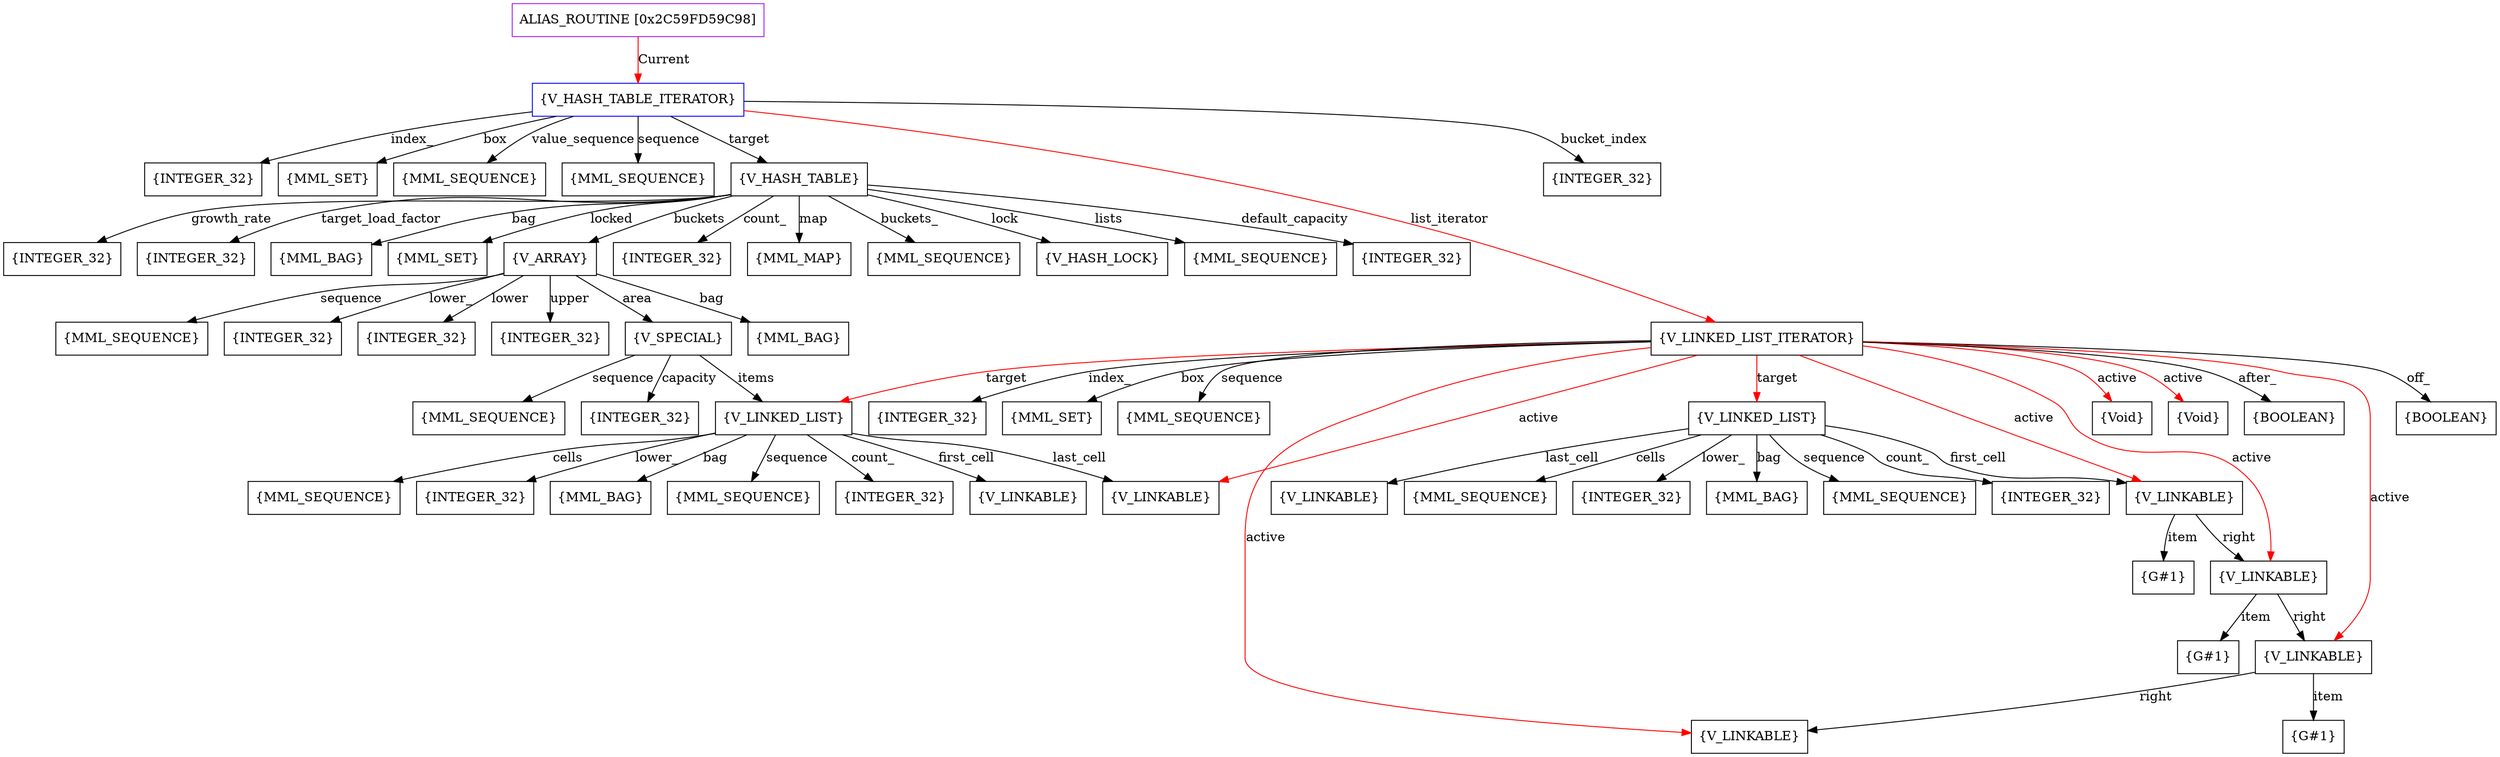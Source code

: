 digraph g {
	node [shape=box]
	b1[color=purple label=<ALIAS_ROUTINE [0x2C59FD59C98]>]
	b2[color=blue label=<{V_HASH_TABLE_ITERATOR}>]
	b3[label=<{INTEGER_32}>]
	b4[label=<{MML_SET}>]
	b5[label=<{MML_SEQUENCE}>]
	b6[label=<{MML_SEQUENCE}>]
	b7[label=<{V_HASH_TABLE}>]
	b8[label=<{INTEGER_32}>]
	b9[label=<{INTEGER_32}>]
	b10[label=<{INTEGER_32}>]
	b11[label=<{MML_BAG}>]
	b12[label=<{MML_SET}>]
	b13[label=<{V_ARRAY}>]
	b14[label=<{MML_BAG}>]
	b15[label=<{MML_SEQUENCE}>]
	b16[label=<{INTEGER_32}>]
	b17[label=<{INTEGER_32}>]
	b18[label=<{INTEGER_32}>]
	b19[label=<{V_SPECIAL}>]
	b20[label=<{V_LINKED_LIST}>]
	b21[label=<{INTEGER_32}>]
	b22[label=<{MML_BAG}>]
	b23[label=<{MML_SEQUENCE}>]
	b24[label=<{INTEGER_32}>]
	b25[label=<{V_LINKABLE}>]
	b26[label=<{V_LINKABLE}>]
	b27[label=<{MML_SEQUENCE}>]
	b28[label=<{INTEGER_32}>]
	b29[label=<{MML_SEQUENCE}>]
	b30[label=<{INTEGER_32}>]
	b31[label=<{MML_MAP}>]
	b32[label=<{MML_SEQUENCE}>]
	b33[label=<{V_HASH_LOCK}>]
	b34[label=<{MML_SEQUENCE}>]
	b35[label=<{V_LINKED_LIST_ITERATOR}>]
	b36[label=<{BOOLEAN}>]
	b37[label=<{INTEGER_32}>]
	b38[label=<{MML_SET}>]
	b39[label=<{MML_SEQUENCE}>]
	b40[label=<{V_LINKED_LIST}>]
	b41[label=<{INTEGER_32}>]
	b42[label=<{MML_BAG}>]
	b43[label=<{MML_SEQUENCE}>]
	b44[label=<{INTEGER_32}>]
	b45[label=<{V_LINKABLE}>]
	b46[label=<{G#1}>]
	b47[label=<{V_LINKABLE}>]
	b48[label=<{G#1}>]
	b49[label=<{V_LINKABLE}>]
	b50[label=<{G#1}>]
	b51[label=<{V_LINKABLE}>]
	b52[label=<{V_LINKABLE}>]
	b53[label=<{MML_SEQUENCE}>]
	b54[label=<{Void}>]
	b55[label=<{Void}>]
	b56[label=<{BOOLEAN}>]
	b57[label=<{INTEGER_32}>]
	b1->b2[color=red label=<Current>]
	b2->b3[label=<index_>]
	b2->b4[label=<box>]
	b2->b5[label=<value_sequence>]
	b2->b6[label=<sequence>]
	b2->b7[label=<target>]
	b7->b8[label=<default_capacity>]
	b7->b9[label=<growth_rate>]
	b7->b10[label=<target_load_factor>]
	b7->b11[label=<bag>]
	b7->b12[label=<locked>]
	b7->b13[label=<buckets>]
	b13->b14[label=<bag>]
	b13->b15[label=<sequence>]
	b13->b16[label=<lower_>]
	b13->b17[label=<lower>]
	b13->b18[label=<upper>]
	b13->b19[label=<area>]
	b19->b20[label=<items>]
	b20->b21[label=<lower_>]
	b20->b22[label=<bag>]
	b20->b23[label=<sequence>]
	b20->b24[label=<count_>]
	b20->b25[label=<first_cell>]
	b20->b26[label=<last_cell>]
	b20->b27[label=<cells>]
	b19->b28[label=<capacity>]
	b19->b29[label=<sequence>]
	b7->b30[label=<count_>]
	b7->b31[label=<map>]
	b7->b32[label=<buckets_>]
	b7->b33[label=<lock>]
	b7->b34[label=<lists>]
	b2->b35[color=red label=<list_iterator>]
	b35->b36[label=<off_>]
	b35->b37[label=<index_>]
	b35->b38[label=<box>]
	b35->b39[label=<sequence>]
	b35->b40[color=red label=<target>]
	b40->b41[label=<lower_>]
	b40->b42[label=<bag>]
	b40->b43[label=<sequence>]
	b40->b44[label=<count_>]
	b40->b45[label=<first_cell>]
	b45->b46[label=<item>]
	b45->b47[label=<right>]
	b47->b48[label=<item>]
	b47->b49[label=<right>]
	b49->b50[label=<item>]
	b49->b51[label=<right>]
	b40->b52[label=<last_cell>]
	b40->b53[label=<cells>]
	b35->b20[color=red label=<target>]
	b35->b45[color=red label=<active>]
	b35->b47[color=red label=<active>]
	b35->b49[color=red label=<active>]
	b35->b54[color=red label=<active>]
	b35->b51[color=red label=<active>]
	b35->b55[color=red label=<active>]
	b35->b26[color=red label=<active>]
	b35->b56[label=<after_>]
	b2->b57[label=<bucket_index>]
}
